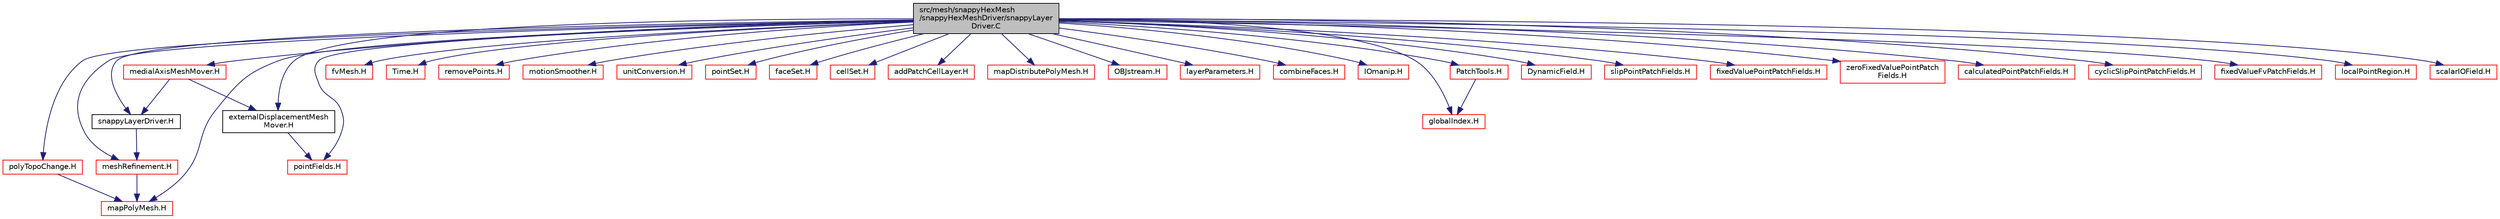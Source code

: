 digraph "src/mesh/snappyHexMesh/snappyHexMeshDriver/snappyLayerDriver.C"
{
  bgcolor="transparent";
  edge [fontname="Helvetica",fontsize="10",labelfontname="Helvetica",labelfontsize="10"];
  node [fontname="Helvetica",fontsize="10",shape=record];
  Node0 [label="src/mesh/snappyHexMesh\l/snappyHexMeshDriver/snappyLayer\lDriver.C",height=0.2,width=0.4,color="black", fillcolor="grey75", style="filled", fontcolor="black"];
  Node0 -> Node1 [color="midnightblue",fontsize="10",style="solid",fontname="Helvetica"];
  Node1 [label="snappyLayerDriver.H",height=0.2,width=0.4,color="black",URL="$a07817.html"];
  Node1 -> Node2 [color="midnightblue",fontsize="10",style="solid",fontname="Helvetica"];
  Node2 [label="meshRefinement.H",height=0.2,width=0.4,color="red",URL="$a07736.html"];
  Node2 -> Node223 [color="midnightblue",fontsize="10",style="solid",fontname="Helvetica"];
  Node223 [label="mapPolyMesh.H",height=0.2,width=0.4,color="red",URL="$a12365.html"];
  Node0 -> Node230 [color="midnightblue",fontsize="10",style="solid",fontname="Helvetica"];
  Node230 [label="fvMesh.H",height=0.2,width=0.4,color="red",URL="$a03719.html"];
  Node0 -> Node298 [color="midnightblue",fontsize="10",style="solid",fontname="Helvetica"];
  Node298 [label="Time.H",height=0.2,width=0.4,color="red",URL="$a10025.html"];
  Node0 -> Node2 [color="midnightblue",fontsize="10",style="solid",fontname="Helvetica"];
  Node0 -> Node320 [color="midnightblue",fontsize="10",style="solid",fontname="Helvetica"];
  Node320 [label="removePoints.H",height=0.2,width=0.4,color="red",URL="$a00842.html"];
  Node0 -> Node321 [color="midnightblue",fontsize="10",style="solid",fontname="Helvetica"];
  Node321 [label="pointFields.H",height=0.2,width=0.4,color="red",URL="$a10595.html"];
  Node0 -> Node357 [color="midnightblue",fontsize="10",style="solid",fontname="Helvetica"];
  Node357 [label="motionSmoother.H",height=0.2,width=0.4,color="red",URL="$a00587.html"];
  Node0 -> Node360 [color="midnightblue",fontsize="10",style="solid",fontname="Helvetica"];
  Node360 [label="unitConversion.H",height=0.2,width=0.4,color="red",URL="$a11012.html",tooltip="Unit conversion functions. "];
  Node0 -> Node362 [color="midnightblue",fontsize="10",style="solid",fontname="Helvetica"];
  Node362 [label="pointSet.H",height=0.2,width=0.4,color="red",URL="$a08834.html"];
  Node0 -> Node364 [color="midnightblue",fontsize="10",style="solid",fontname="Helvetica"];
  Node364 [label="faceSet.H",height=0.2,width=0.4,color="red",URL="$a08822.html"];
  Node0 -> Node365 [color="midnightblue",fontsize="10",style="solid",fontname="Helvetica"];
  Node365 [label="cellSet.H",height=0.2,width=0.4,color="red",URL="$a08810.html"];
  Node0 -> Node366 [color="midnightblue",fontsize="10",style="solid",fontname="Helvetica"];
  Node366 [label="polyTopoChange.H",height=0.2,width=0.4,color="red",URL="$a00791.html"];
  Node366 -> Node223 [color="midnightblue",fontsize="10",style="solid",fontname="Helvetica"];
  Node0 -> Node223 [color="midnightblue",fontsize="10",style="solid",fontname="Helvetica"];
  Node0 -> Node368 [color="midnightblue",fontsize="10",style="solid",fontname="Helvetica"];
  Node368 [label="addPatchCellLayer.H",height=0.2,width=0.4,color="red",URL="$a00725.html"];
  Node0 -> Node369 [color="midnightblue",fontsize="10",style="solid",fontname="Helvetica"];
  Node369 [label="mapDistributePolyMesh.H",height=0.2,width=0.4,color="red",URL="$a12353.html"];
  Node0 -> Node382 [color="midnightblue",fontsize="10",style="solid",fontname="Helvetica"];
  Node382 [label="OBJstream.H",height=0.2,width=0.4,color="red",URL="$a15440.html"];
  Node0 -> Node391 [color="midnightblue",fontsize="10",style="solid",fontname="Helvetica"];
  Node391 [label="layerParameters.H",height=0.2,width=0.4,color="red",URL="$a07790.html"];
  Node0 -> Node392 [color="midnightblue",fontsize="10",style="solid",fontname="Helvetica"];
  Node392 [label="combineFaces.H",height=0.2,width=0.4,color="red",URL="$a00731.html"];
  Node0 -> Node393 [color="midnightblue",fontsize="10",style="solid",fontname="Helvetica"];
  Node393 [label="IOmanip.H",height=0.2,width=0.4,color="red",URL="$a09806.html",tooltip="Istream and Ostream manipulators taking arguments. "];
  Node0 -> Node394 [color="midnightblue",fontsize="10",style="solid",fontname="Helvetica"];
  Node394 [label="globalIndex.H",height=0.2,width=0.4,color="red",URL="$a12281.html"];
  Node0 -> Node396 [color="midnightblue",fontsize="10",style="solid",fontname="Helvetica"];
  Node396 [label="DynamicField.H",height=0.2,width=0.4,color="red",URL="$a10277.html"];
  Node0 -> Node398 [color="midnightblue",fontsize="10",style="solid",fontname="Helvetica"];
  Node398 [label="PatchTools.H",height=0.2,width=0.4,color="red",URL="$a12620.html"];
  Node398 -> Node394 [color="midnightblue",fontsize="10",style="solid",fontname="Helvetica"];
  Node0 -> Node399 [color="midnightblue",fontsize="10",style="solid",fontname="Helvetica"];
  Node399 [label="slipPointPatchFields.H",height=0.2,width=0.4,color="red",URL="$a10823.html"];
  Node0 -> Node405 [color="midnightblue",fontsize="10",style="solid",fontname="Helvetica"];
  Node405 [label="fixedValuePointPatchFields.H",height=0.2,width=0.4,color="red",URL="$a10652.html"];
  Node0 -> Node408 [color="midnightblue",fontsize="10",style="solid",fontname="Helvetica"];
  Node408 [label="zeroFixedValuePointPatch\lFields.H",height=0.2,width=0.4,color="red",URL="$a07730.html"];
  Node0 -> Node410 [color="midnightblue",fontsize="10",style="solid",fontname="Helvetica"];
  Node410 [label="calculatedPointPatchFields.H",height=0.2,width=0.4,color="red",URL="$a10628.html"];
  Node0 -> Node412 [color="midnightblue",fontsize="10",style="solid",fontname="Helvetica"];
  Node412 [label="cyclicSlipPointPatchFields.H",height=0.2,width=0.4,color="red",URL="$a10700.html"];
  Node0 -> Node424 [color="midnightblue",fontsize="10",style="solid",fontname="Helvetica"];
  Node424 [label="fixedValueFvPatchFields.H",height=0.2,width=0.4,color="red",URL="$a01619.html"];
  Node0 -> Node427 [color="midnightblue",fontsize="10",style="solid",fontname="Helvetica"];
  Node427 [label="localPointRegion.H",height=0.2,width=0.4,color="red",URL="$a08453.html"];
  Node0 -> Node428 [color="midnightblue",fontsize="10",style="solid",fontname="Helvetica"];
  Node428 [label="externalDisplacementMesh\lMover.H",height=0.2,width=0.4,color="black",URL="$a07712.html"];
  Node428 -> Node321 [color="midnightblue",fontsize="10",style="solid",fontname="Helvetica"];
  Node0 -> Node429 [color="midnightblue",fontsize="10",style="solid",fontname="Helvetica"];
  Node429 [label="medialAxisMeshMover.H",height=0.2,width=0.4,color="red",URL="$a07718.html"];
  Node429 -> Node428 [color="midnightblue",fontsize="10",style="solid",fontname="Helvetica"];
  Node429 -> Node1 [color="midnightblue",fontsize="10",style="solid",fontname="Helvetica"];
  Node0 -> Node430 [color="midnightblue",fontsize="10",style="solid",fontname="Helvetica"];
  Node430 [label="scalarIOField.H",height=0.2,width=0.4,color="red",URL="$a10382.html"];
}
